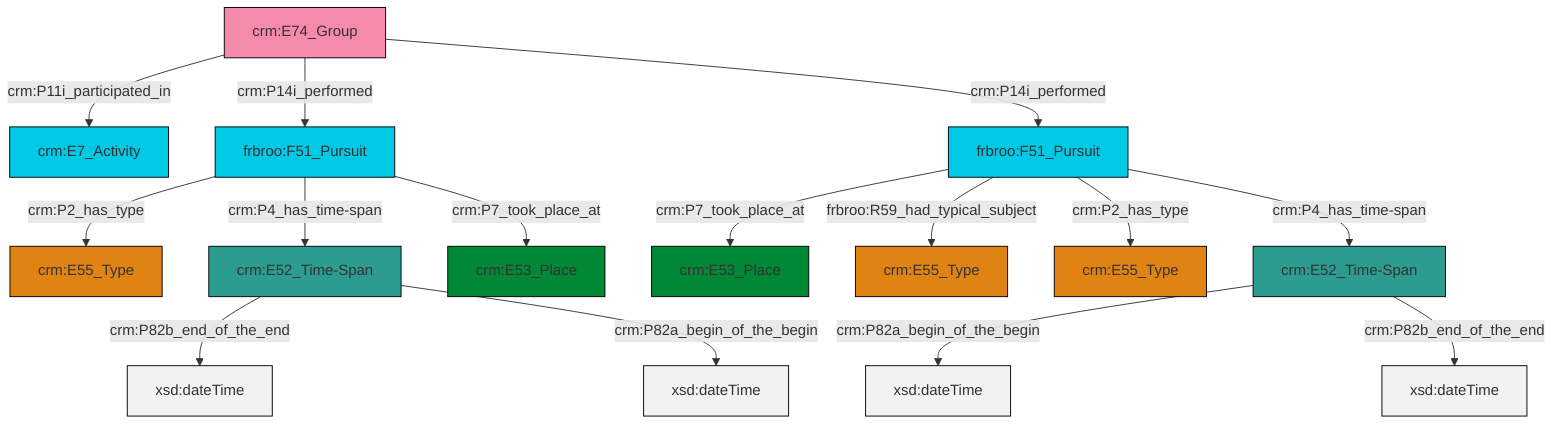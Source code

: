 graph TD
classDef Literal fill:#f2f2f2,stroke:#000000;
classDef CRM_Entity fill:#FFFFFF,stroke:#000000;
classDef Temporal_Entity fill:#00C9E6, stroke:#000000;
classDef Type fill:#E18312, stroke:#000000;
classDef Time-Span fill:#2C9C91, stroke:#000000;
classDef Appellation fill:#FFEB7F, stroke:#000000;
classDef Place fill:#008836, stroke:#000000;
classDef Persistent_Item fill:#B266B2, stroke:#000000;
classDef Conceptual_Object fill:#FFD700, stroke:#000000;
classDef Physical_Thing fill:#D2B48C, stroke:#000000;
classDef Actor fill:#f58aad, stroke:#000000;
classDef PC_Classes fill:#4ce600, stroke:#000000;
classDef Multi fill:#cccccc,stroke:#000000;

0["frbroo:F51_Pursuit"]:::Temporal_Entity -->|crm:P7_took_place_at| 1["crm:E53_Place"]:::Place
4["crm:E74_Group"]:::Actor -->|crm:P11i_participated_in| 5["crm:E7_Activity"]:::Temporal_Entity
2["frbroo:F51_Pursuit"]:::Temporal_Entity -->|crm:P2_has_type| 6["crm:E55_Type"]:::Type
0["frbroo:F51_Pursuit"]:::Temporal_Entity -->|frbroo:R59_had_typical_subject| 7["crm:E55_Type"]:::Type
4["crm:E74_Group"]:::Actor -->|crm:P14i_performed| 2["frbroo:F51_Pursuit"]:::Temporal_Entity
4["crm:E74_Group"]:::Actor -->|crm:P14i_performed| 0["frbroo:F51_Pursuit"]:::Temporal_Entity
0["frbroo:F51_Pursuit"]:::Temporal_Entity -->|crm:P2_has_type| 11["crm:E55_Type"]:::Type
2["frbroo:F51_Pursuit"]:::Temporal_Entity -->|crm:P4_has_time-span| 14["crm:E52_Time-Span"]:::Time-Span
15["crm:E52_Time-Span"]:::Time-Span -->|crm:P82a_begin_of_the_begin| 16[xsd:dateTime]:::Literal
0["frbroo:F51_Pursuit"]:::Temporal_Entity -->|crm:P4_has_time-span| 15["crm:E52_Time-Span"]:::Time-Span
14["crm:E52_Time-Span"]:::Time-Span -->|crm:P82b_end_of_the_end| 18[xsd:dateTime]:::Literal
2["frbroo:F51_Pursuit"]:::Temporal_Entity -->|crm:P7_took_place_at| 9["crm:E53_Place"]:::Place
14["crm:E52_Time-Span"]:::Time-Span -->|crm:P82a_begin_of_the_begin| 21[xsd:dateTime]:::Literal
15["crm:E52_Time-Span"]:::Time-Span -->|crm:P82b_end_of_the_end| 22[xsd:dateTime]:::Literal